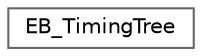 digraph "Graphical Class Hierarchy"
{
 // LATEX_PDF_SIZE
  bgcolor="transparent";
  edge [fontname=Helvetica,fontsize=10,labelfontname=Helvetica,labelfontsize=10];
  node [fontname=Helvetica,fontsize=10,shape=box,height=0.2,width=0.4];
  rankdir="LR";
  Node0 [id="Node000000",label="EB_TimingTree",height=0.2,width=0.4,color="grey40", fillcolor="white", style="filled",URL="$classEB__TimingTree.html",tooltip=" "];
}

